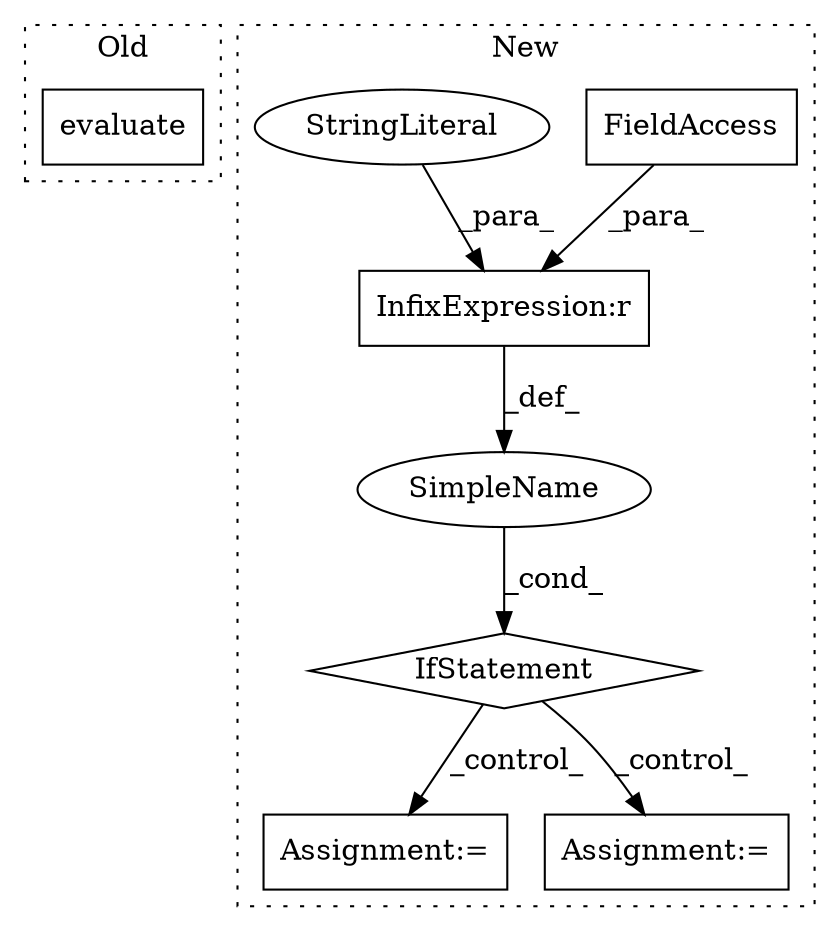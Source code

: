 digraph G {
subgraph cluster0 {
1 [label="evaluate" a="32" s="2771,2827" l="9,1" shape="box"];
label = "Old";
style="dotted";
}
subgraph cluster1 {
2 [label="IfStatement" a="25" s="3037,3065" l="4,2" shape="diamond"];
3 [label="Assignment:=" a="7" s="3124" l="1" shape="box"];
4 [label="SimpleName" a="42" s="" l="" shape="ellipse"];
5 [label="Assignment:=" a="7" s="3085" l="1" shape="box"];
6 [label="InfixExpression:r" a="27" s="3053" l="4" shape="box"];
7 [label="FieldAccess" a="22" s="3041" l="4" shape="box"];
8 [label="StringLiteral" a="45" s="3057" l="8" shape="ellipse"];
label = "New";
style="dotted";
}
2 -> 3 [label="_control_"];
2 -> 5 [label="_control_"];
4 -> 2 [label="_cond_"];
6 -> 4 [label="_def_"];
7 -> 6 [label="_para_"];
8 -> 6 [label="_para_"];
}